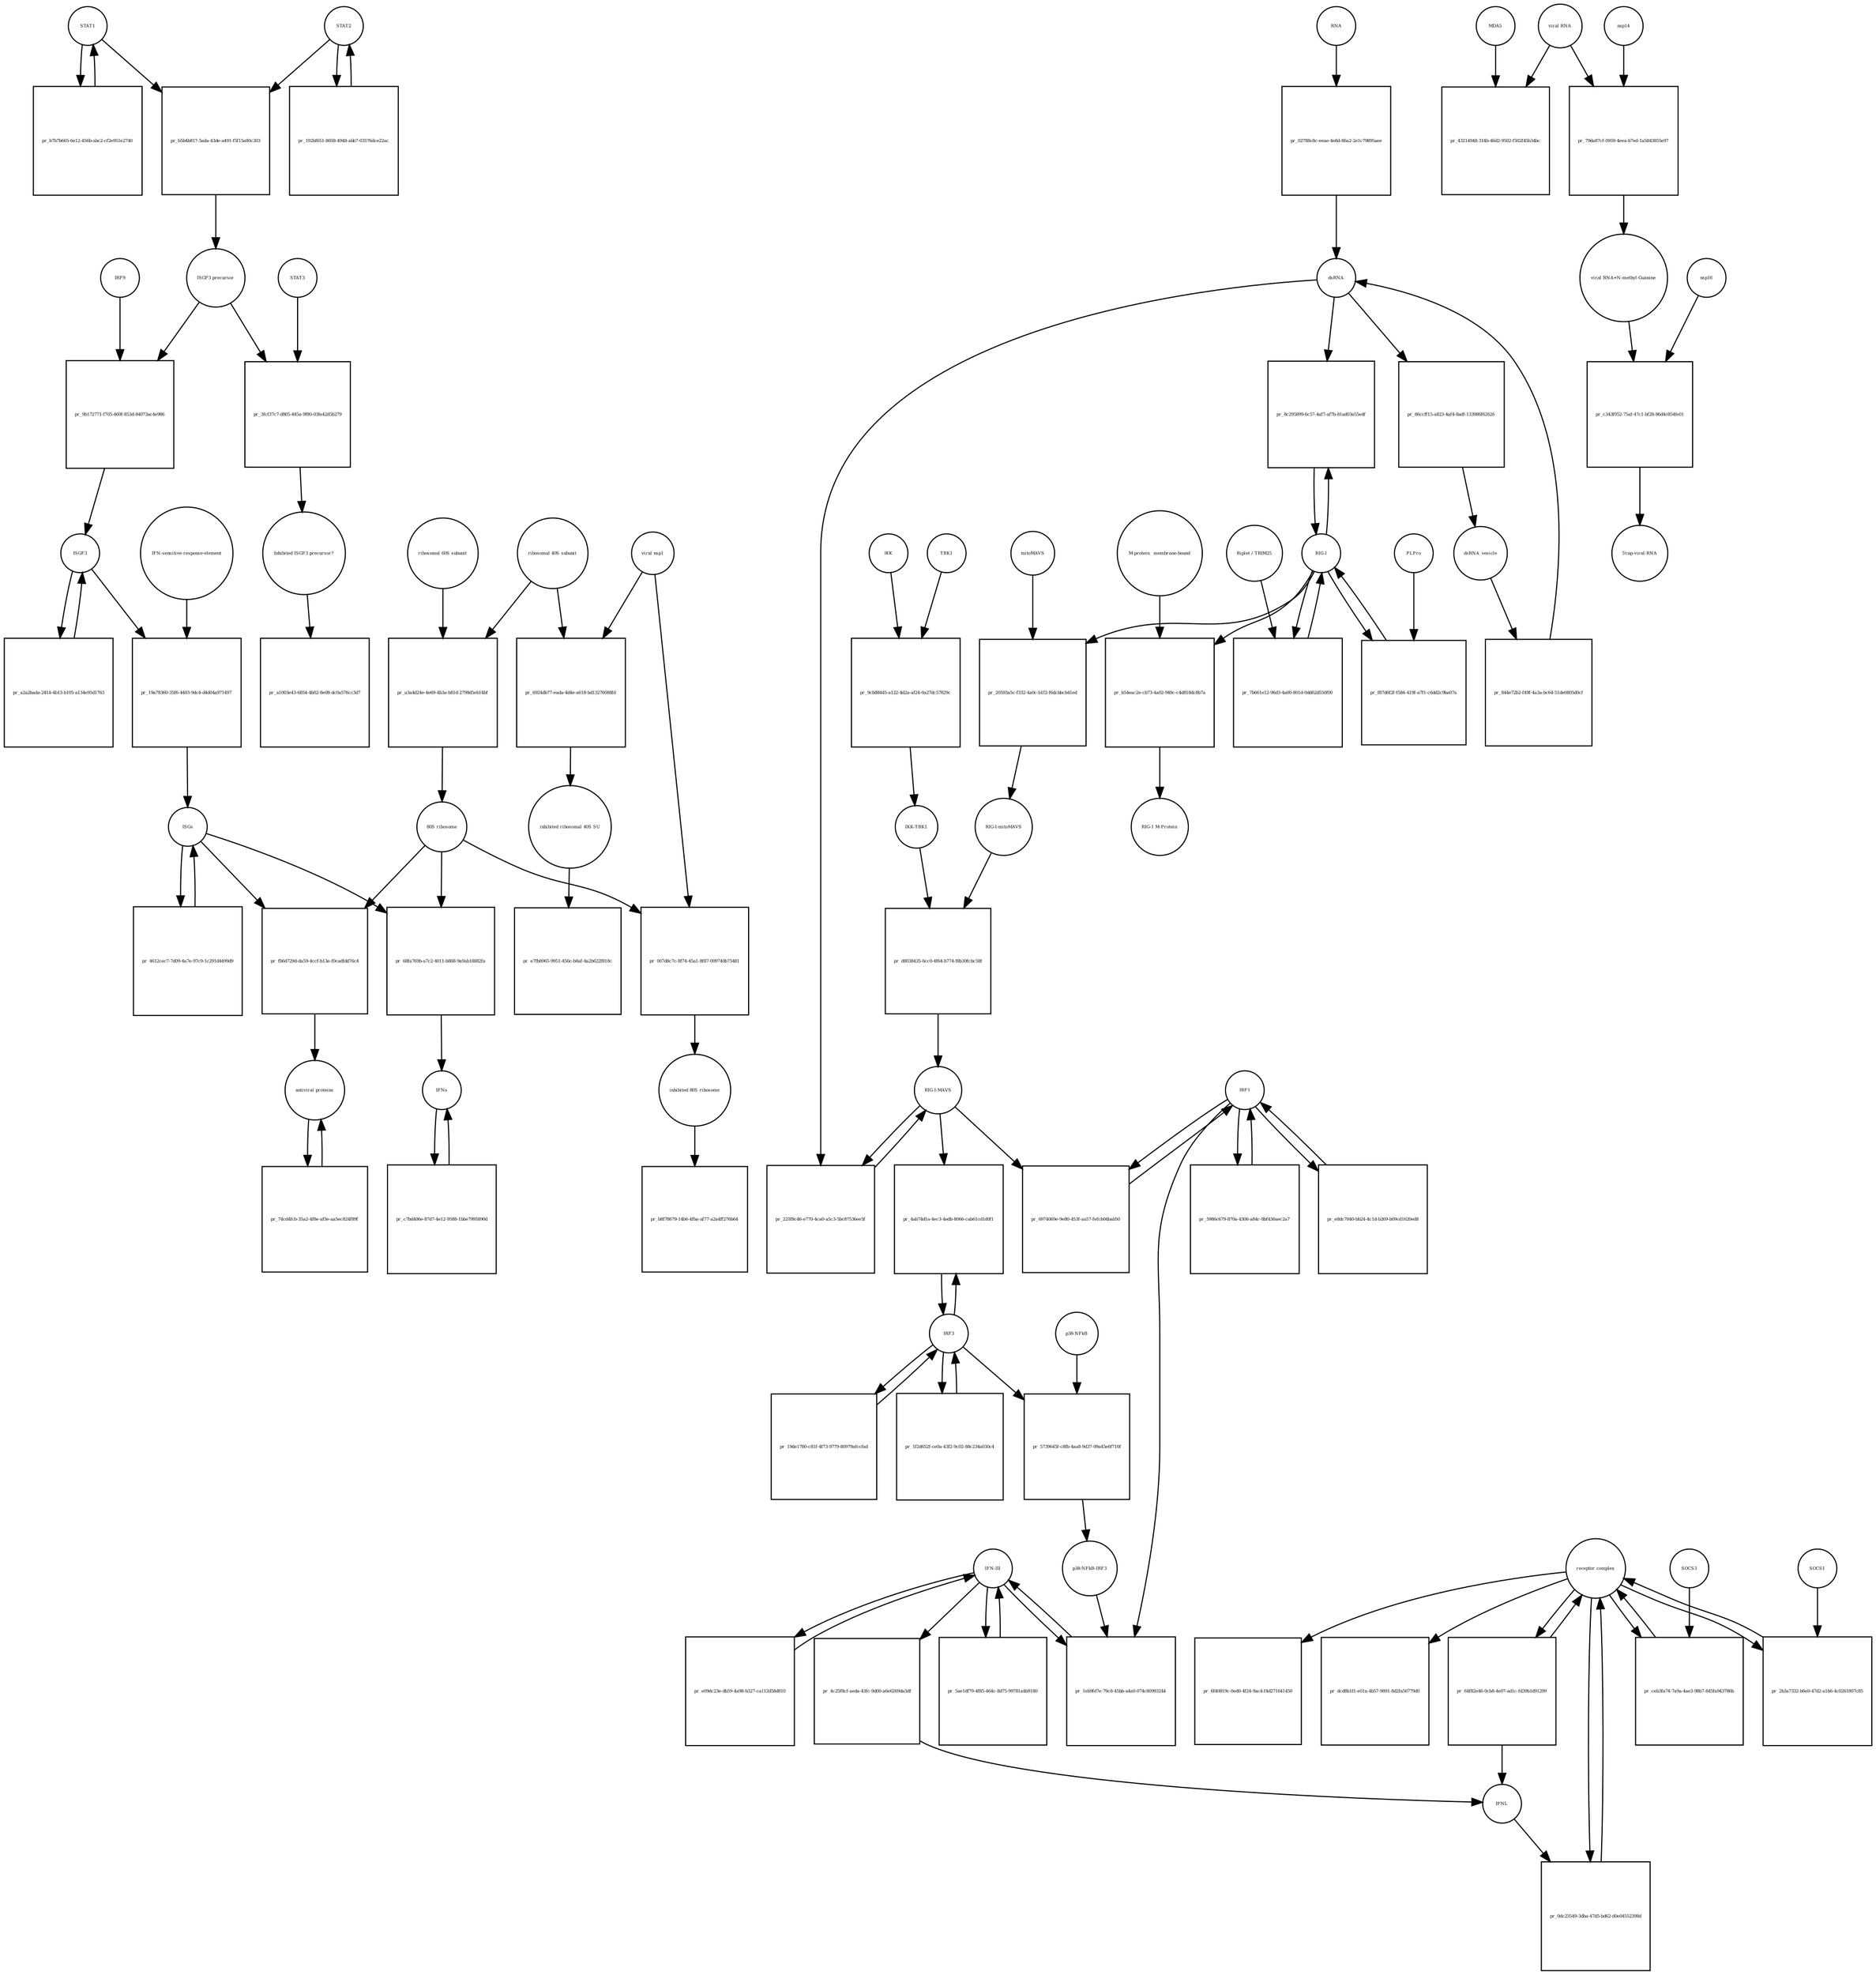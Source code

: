 strict digraph  {
STAT1 [annotation="", bipartite=0, cls=macromolecule, fontsize=4, label=STAT1, shape=circle];
"pr_b5b4b817-5ada-43de-a491-f5f15a80c303" [annotation="", bipartite=1, cls=process, fontsize=4, label="pr_b5b4b817-5ada-43de-a491-f5f15a80c303", shape=square];
STAT2 [annotation="", bipartite=0, cls=macromolecule, fontsize=4, label=STAT2, shape=circle];
"ISGF3 precursor" [annotation="", bipartite=0, cls=complex, fontsize=4, label="ISGF3 precursor", shape=circle];
"pr_9b172771-f705-460f-853d-84073ac4e986" [annotation="", bipartite=1, cls=process, fontsize=4, label="pr_9b172771-f705-460f-853d-84073ac4e986", shape=square];
IRF9 [annotation="", bipartite=0, cls=macromolecule, fontsize=4, label=IRF9, shape=circle];
ISGF3 [annotation="", bipartite=0, cls=complex, fontsize=4, label=ISGF3, shape=circle];
"pr_b7b7b665-6e12-456b-abc2-cf2e951e2740" [annotation="", bipartite=1, cls=process, fontsize=4, label="pr_b7b7b665-6e12-456b-abc2-cf2e951e2740", shape=square];
"pr_192bf651-8658-4948-abb7-03576dce22ac" [annotation="", bipartite=1, cls=process, fontsize=4, label="pr_192bf651-8658-4948-abb7-03576dce22ac", shape=square];
"receptor complex" [annotation="", bipartite=0, cls=complex, fontsize=4, label="receptor complex", shape=circle];
"pr_0dc23549-3dba-47d5-bd62-d0e04552398d" [annotation="", bipartite=1, cls=process, fontsize=4, label="pr_0dc23549-3dba-47d5-bd62-d0e04552398d", shape=square];
IFNL [annotation="", bipartite=0, cls=macromolecule, fontsize=4, label=IFNL, shape=circle];
"IFN-sensitive-response-element" [annotation="", bipartite=0, cls="nucleic acid feature", fontsize=4, label="IFN-sensitive-response-element", shape=circle];
"pr_19a78360-35f6-4403-9dc4-d4d04a971497" [annotation="", bipartite=1, cls=process, fontsize=4, label="pr_19a78360-35f6-4403-9dc4-d4d04a971497", shape=square];
ISGs [annotation="", bipartite=0, cls="nucleic acid feature", fontsize=4, label=ISGs, shape=circle];
"pr_68fa769b-a7c2-4011-b868-9a9ab18882fa" [annotation="", bipartite=1, cls=process, fontsize=4, label="pr_68fa769b-a7c2-4011-b868-9a9ab18882fa", shape=square];
IFNs [annotation="", bipartite=0, cls=macromolecule, fontsize=4, label=IFNs, shape=circle];
"80S ribosome" [annotation="", bipartite=0, cls=complex, fontsize=4, label="80S ribosome", shape=circle];
"pr_fb6d729d-da59-4ccf-b13e-f0cadfdd76c4" [annotation="", bipartite=1, cls=process, fontsize=4, label="pr_fb6d729d-da59-4ccf-b13e-f0cadfdd76c4", shape=square];
"antiviral proteins" [annotation="", bipartite=0, cls=macromolecule, fontsize=4, label="antiviral proteins", shape=circle];
"pr_a2a2bada-2414-4b13-b105-a134e95d1763" [annotation="", bipartite=1, cls=process, fontsize=4, label="pr_a2a2bada-2414-4b13-b105-a134e95d1763", shape=square];
"pr_4612cec7-7d09-4a7e-97c9-1c291d4499d9" [annotation="", bipartite=1, cls=process, fontsize=4, label="pr_4612cec7-7d09-4a7e-97c9-1c291d4499d9", shape=square];
"pr_74cd4fcb-35a2-4f8e-af3e-aa5ec824f89f" [annotation="", bipartite=1, cls=process, fontsize=4, label="pr_74cd4fcb-35a2-4f8e-af3e-aa5ec824f89f", shape=square];
"viral RNA" [annotation="", bipartite=0, cls="nucleic acid feature", fontsize=4, label="viral RNA", shape=circle];
"pr_43214948-314b-46d2-9502-f502f45b34bc" [annotation="", bipartite=1, cls=process, fontsize=4, label="pr_43214948-314b-46d2-9502-f502f45b34bc", shape=square];
MDA5 [annotation="", bipartite=0, cls=macromolecule, fontsize=4, label=MDA5, shape=circle];
"pr_79da87cf-0959-4eea-b7ed-1a5843855e97" [annotation="", bipartite=1, cls=process, fontsize=4, label="pr_79da87cf-0959-4eea-b7ed-1a5843855e97", shape=square];
"viral RNA+N-methyl-Guanine" [annotation="", bipartite=0, cls="nucleic acid feature", fontsize=4, label="viral RNA+N-methyl-Guanine", shape=circle];
nsp14 [annotation="", bipartite=0, cls=macromolecule, fontsize=4, label=nsp14, shape=circle];
"pr_c343f052-75af-47c1-bf28-86d4c854fe01" [annotation="", bipartite=1, cls=process, fontsize=4, label="pr_c343f052-75af-47c1-bf28-86d4c854fe01", shape=square];
"5'cap-viral-RNA" [annotation="", bipartite=0, cls="nucleic acid feature", fontsize=4, label="5'cap-viral-RNA", shape=circle];
nsp16 [annotation="", bipartite=0, cls=macromolecule, fontsize=4, label=nsp16, shape=circle];
IKK [annotation="", bipartite=0, cls=macromolecule, fontsize=4, label=IKK, shape=circle];
"pr_9cb88445-a122-4d2a-af24-0a27dc57829c" [annotation="", bipartite=1, cls=process, fontsize=4, label="pr_9cb88445-a122-4d2a-af24-0a27dc57829c", shape=square];
TBK1 [annotation="", bipartite=0, cls=macromolecule, fontsize=4, label=TBK1, shape=circle];
"IKK-TBK1" [annotation="", bipartite=0, cls=complex, fontsize=4, label="IKK-TBK1", shape=circle];
IRF3 [annotation="", bipartite=0, cls=macromolecule, fontsize=4, label=IRF3, shape=circle];
"pr_4ab74d1a-4ec3-4edb-8066-cab61cd1d0f1" [annotation="", bipartite=1, cls=process, fontsize=4, label="pr_4ab74d1a-4ec3-4edb-8066-cab61cd1d0f1", shape=square];
"RIG-I-MAVS" [annotation="", bipartite=0, cls=complex, fontsize=4, label="RIG-I-MAVS", shape=circle];
"pr_225f8c46-e770-4ca0-a5c3-5bc87536ee5f" [annotation="", bipartite=1, cls=process, fontsize=4, label="pr_225f8c46-e770-4ca0-a5c3-5bc87536ee5f", shape=square];
dsRNA [annotation="", bipartite=0, cls="nucleic acid feature", fontsize=4, label=dsRNA, shape=circle];
IRF1 [annotation="", bipartite=0, cls=macromolecule, fontsize=4, label=IRF1, shape=circle];
"pr_6974069e-9e80-453f-aa57-fefcb04bab50" [annotation="", bipartite=1, cls=process, fontsize=4, label="pr_6974069e-9e80-453f-aa57-fefcb04bab50", shape=square];
"IFN-III" [annotation="", bipartite=0, cls=macromolecule, fontsize=4, label="IFN-III", shape=circle];
"pr_5ae1df79-4f85-464c-8d75-99781a4b9180" [annotation="", bipartite=1, cls=process, fontsize=4, label="pr_5ae1df79-4f85-464c-8d75-99781a4b9180", shape=square];
"pr_e09dc23e-db59-4a98-b327-ca112d58d810" [annotation="", bipartite=1, cls=process, fontsize=4, label="pr_e09dc23e-db59-4a98-b327-ca112d58d810", shape=square];
"pr_1eb9fd7e-79c8-45bb-a4a0-074c80993244" [annotation="", bipartite=1, cls=process, fontsize=4, label="pr_1eb9fd7e-79c8-45bb-a4a0-074c80993244", shape=square];
"p38-NFkB-IRF3" [annotation="", bipartite=0, cls=complex, fontsize=4, label="p38-NFkB-IRF3", shape=circle];
"pr_4c25f8cf-aeda-43fc-9d00-a6e6269da3df" [annotation="", bipartite=1, cls=process, fontsize=4, label="pr_4c25f8cf-aeda-43fc-9d00-a6e6269da3df", shape=square];
"RIG-I" [annotation="", bipartite=0, cls=macromolecule, fontsize=4, label="RIG-I", shape=circle];
"pr_8c295899-6c57-4af7-af7b-81ad03e55e4f" [annotation="", bipartite=1, cls=process, fontsize=4, label="pr_8c295899-6c57-4af7-af7b-81ad03e55e4f", shape=square];
"RIG-I-mitoMAVS" [annotation="", bipartite=0, cls=complex, fontsize=4, label="RIG-I-mitoMAVS", shape=circle];
"pr_d8038435-6cc0-4f64-b774-f8b30fcbc58f" [annotation="", bipartite=1, cls=process, fontsize=4, label="pr_d8038435-6cc0-4f64-b774-f8b30fcbc58f", shape=square];
"p38-NFkB" [annotation="", bipartite=0, cls=complex, fontsize=4, label="p38-NFkB", shape=circle];
"pr_5739645f-c8fb-4aa8-9d37-09a45e6f710f" [annotation="", bipartite=1, cls=process, fontsize=4, label="pr_5739645f-c8fb-4aa8-9d37-09a45e6f710f", shape=square];
"pr_86ccff15-a823-4af4-8adf-133986f62626" [annotation="", bipartite=1, cls=process, fontsize=4, label="pr_86ccff15-a823-4af4-8adf-133986f62626", shape=square];
dsRNA_vesicle [annotation="", bipartite=0, cls="nucleic acid feature", fontsize=4, label=dsRNA_vesicle, shape=circle];
"pr_844e72b2-f49f-4a3a-bc64-51de0805d0cf" [annotation="", bipartite=1, cls=process, fontsize=4, label="pr_844e72b2-f49f-4a3a-bc64-51de0805d0cf", shape=square];
"pr_19de1780-c81f-4f73-9779-80979afccfad" [annotation="", bipartite=1, cls=process, fontsize=4, label="pr_19de1780-c81f-4f73-9779-80979afccfad", shape=square];
"pr_1f2d652f-ce0a-43f2-9c02-88c234a030c4" [annotation="", bipartite=1, cls=process, fontsize=4, label="pr_1f2d652f-ce0a-43f2-9c02-88c234a030c4", shape=square];
"pr_5986c679-870a-4306-a84c-8bf436aec2a7" [annotation="", bipartite=1, cls=process, fontsize=4, label="pr_5986c679-870a-4306-a84c-8bf436aec2a7", shape=square];
"pr_e8dc7040-bb24-4c1d-b269-b09cd1620ed8" [annotation="", bipartite=1, cls=process, fontsize=4, label="pr_e8dc7040-bb24-4c1d-b269-b09cd1620ed8", shape=square];
RNA [annotation="", bipartite=0, cls="nucleic acid feature", fontsize=4, label=RNA, shape=circle];
"pr_02788c8c-eeae-4e8d-86a2-2e1c79895aee" [annotation="", bipartite=1, cls=process, fontsize=4, label="pr_02788c8c-eeae-4e8d-86a2-2e1c79895aee", shape=square];
"ribosomal 60S subunit" [annotation="", bipartite=0, cls=complex, fontsize=4, label="ribosomal 60S subunit", shape=circle];
"pr_a3a4d24e-4e69-4b3a-b81d-2798d5eb14bf" [annotation="", bipartite=1, cls=process, fontsize=4, label="pr_a3a4d24e-4e69-4b3a-b81d-2798d5eb14bf", shape=square];
"ribosomal 40S subunit" [annotation="", bipartite=0, cls=complex, fontsize=4, label="ribosomal 40S subunit", shape=circle];
"pr_6924db77-eada-4d4e-a618-bd13276088fd" [annotation="", bipartite=1, cls=process, fontsize=4, label="pr_6924db77-eada-4d4e-a618-bd13276088fd", shape=square];
"viral nsp1" [annotation="", bipartite=0, cls=macromolecule, fontsize=4, label="viral nsp1", shape=circle];
"inhibited ribosomal 40S SU" [annotation="urn_miriam_doi_10.1101%2F2020.05.18.102467", bipartite=0, cls=complex, fontsize=4, label="inhibited ribosomal 40S SU", shape=circle];
"pr_007d8c7c-8f74-45a1-8f87-009740b75481" [annotation="", bipartite=1, cls=process, fontsize=4, label="pr_007d8c7c-8f74-45a1-8f87-009740b75481", shape=square];
"inhibited 80S ribosome" [annotation="", bipartite=0, cls=complex, fontsize=4, label="inhibited 80S ribosome", shape=circle];
"pr_3fcf37c7-d805-445a-9f80-03fe42d5b279" [annotation="", bipartite=1, cls=process, fontsize=4, label="pr_3fcf37c7-d805-445a-9f80-03fe42d5b279", shape=square];
STAT3 [annotation="", bipartite=0, cls=macromolecule, fontsize=4, label=STAT3, shape=circle];
"Inhibited ISGF3 precursor?" [annotation="", bipartite=0, cls=complex, fontsize=4, label="Inhibited ISGF3 precursor?", shape=circle];
"pr_c7bd406e-87d7-4e12-9588-1bbe7995890d" [annotation="", bipartite=1, cls=process, fontsize=4, label="pr_c7bd406e-87d7-4e12-9588-1bbe7995890d", shape=square];
"pr_ceb3fa74-7a9a-4ae3-98b7-845fa943786b" [annotation="", bipartite=1, cls=process, fontsize=4, label="pr_ceb3fa74-7a9a-4ae3-98b7-845fa943786b", shape=square];
SOCS3 [annotation="", bipartite=0, cls=macromolecule, fontsize=4, label=SOCS3, shape=circle];
"pr_2b3a7332-b6e0-47d2-a1b6-4c0261807c85" [annotation="", bipartite=1, cls=process, fontsize=4, label="pr_2b3a7332-b6e0-47d2-a1b6-4c0261807c85", shape=square];
SOCS1 [annotation="", bipartite=0, cls=macromolecule, fontsize=4, label=SOCS1, shape=circle];
"pr_a1003e43-6854-4b02-8e08-dc0a576cc3d7" [annotation="", bipartite=1, cls=process, fontsize=4, label="pr_a1003e43-6854-4b02-8e08-dc0a576cc3d7", shape=square];
"pr_6f40819c-0ed0-4f24-9ac4-f4d271641450" [annotation="", bipartite=1, cls=process, fontsize=4, label="pr_6f40819c-0ed0-4f24-9ac4-f4d271641450", shape=square];
"pr_dcd8b1f1-e01a-4b57-9891-8d2fa56779d0" [annotation="", bipartite=1, cls=process, fontsize=4, label="pr_dcd8b1f1-e01a-4b57-9891-8d2fa56779d0", shape=square];
"pr_b8f78679-14b6-4fba-af77-a2a4ff276b64" [annotation="", bipartite=1, cls=process, fontsize=4, label="pr_b8f78679-14b6-4fba-af77-a2a4ff276b64", shape=square];
"pr_e7fb8965-9951-456c-b8af-4a2b622f818c" [annotation="", bipartite=1, cls=process, fontsize=4, label="pr_e7fb8965-9951-456c-b8af-4a2b622f818c", shape=square];
"pr_64f82e46-0cb8-4e07-ad1c-fd39b1d91299" [annotation="", bipartite=1, cls=process, fontsize=4, label="pr_64f82e46-0cb8-4e07-ad1c-fd39b1d91299", shape=square];
"M-protein_ membrane-bound" [annotation="", bipartite=0, cls=macromolecule, fontsize=4, label="M-protein_ membrane-bound", shape=circle];
"pr_b54eac2e-cb73-4a02-949c-c4d818dc8b7a" [annotation="", bipartite=1, cls=process, fontsize=4, label="pr_b54eac2e-cb73-4a02-949c-c4d818dc8b7a", shape=square];
"RIG-1 M-Protein" [annotation="", bipartite=0, cls=complex, fontsize=4, label="RIG-1 M-Protein", shape=circle];
"pr_20593a5c-f332-4a0c-b1f2-f6dcbbcb41ed" [annotation="", bipartite=1, cls=process, fontsize=4, label="pr_20593a5c-f332-4a0c-b1f2-f6dcbbcb41ed", shape=square];
mitoMAVS [annotation="", bipartite=0, cls=macromolecule, fontsize=4, label=mitoMAVS, shape=circle];
"pr_7b661e12-96d3-4a00-801d-0dd62d550f00" [annotation="", bipartite=1, cls=process, fontsize=4, label="pr_7b661e12-96d3-4a00-801d-0dd62d550f00", shape=square];
"Riplet / TRIM25" [annotation="", bipartite=0, cls=macromolecule, fontsize=4, label="Riplet / TRIM25", shape=circle];
"pr_f87d6f2f-f584-419f-a7f1-c6dd2c9ba07a" [annotation="", bipartite=1, cls=process, fontsize=4, label="pr_f87d6f2f-f584-419f-a7f1-c6dd2c9ba07a", shape=square];
PLPro [annotation="", bipartite=0, cls=macromolecule, fontsize=4, label=PLPro, shape=circle];
STAT1 -> "pr_b5b4b817-5ada-43de-a491-f5f15a80c303"  [annotation="", interaction_type=consumption];
STAT1 -> "pr_b7b7b665-6e12-456b-abc2-cf2e951e2740"  [annotation="", interaction_type=consumption];
"pr_b5b4b817-5ada-43de-a491-f5f15a80c303" -> "ISGF3 precursor"  [annotation="", interaction_type=production];
STAT2 -> "pr_b5b4b817-5ada-43de-a491-f5f15a80c303"  [annotation="", interaction_type=consumption];
STAT2 -> "pr_192bf651-8658-4948-abb7-03576dce22ac"  [annotation="", interaction_type=consumption];
"ISGF3 precursor" -> "pr_9b172771-f705-460f-853d-84073ac4e986"  [annotation="", interaction_type=consumption];
"ISGF3 precursor" -> "pr_3fcf37c7-d805-445a-9f80-03fe42d5b279"  [annotation="", interaction_type=consumption];
"pr_9b172771-f705-460f-853d-84073ac4e986" -> ISGF3  [annotation="", interaction_type=production];
IRF9 -> "pr_9b172771-f705-460f-853d-84073ac4e986"  [annotation="", interaction_type=consumption];
ISGF3 -> "pr_19a78360-35f6-4403-9dc4-d4d04a971497"  [annotation="", interaction_type="necessary stimulation"];
ISGF3 -> "pr_a2a2bada-2414-4b13-b105-a134e95d1763"  [annotation="", interaction_type=consumption];
"pr_b7b7b665-6e12-456b-abc2-cf2e951e2740" -> STAT1  [annotation="", interaction_type=production];
"pr_192bf651-8658-4948-abb7-03576dce22ac" -> STAT2  [annotation="", interaction_type=production];
"receptor complex" -> "pr_0dc23549-3dba-47d5-bd62-d0e04552398d"  [annotation="", interaction_type=consumption];
"receptor complex" -> "pr_ceb3fa74-7a9a-4ae3-98b7-845fa943786b"  [annotation="", interaction_type=consumption];
"receptor complex" -> "pr_2b3a7332-b6e0-47d2-a1b6-4c0261807c85"  [annotation="", interaction_type=consumption];
"receptor complex" -> "pr_6f40819c-0ed0-4f24-9ac4-f4d271641450"  [annotation="", interaction_type=consumption];
"receptor complex" -> "pr_dcd8b1f1-e01a-4b57-9891-8d2fa56779d0"  [annotation="", interaction_type=consumption];
"receptor complex" -> "pr_64f82e46-0cb8-4e07-ad1c-fd39b1d91299"  [annotation="", interaction_type=consumption];
"pr_0dc23549-3dba-47d5-bd62-d0e04552398d" -> "receptor complex"  [annotation="", interaction_type=production];
IFNL -> "pr_0dc23549-3dba-47d5-bd62-d0e04552398d"  [annotation="", interaction_type=stimulation];
"IFN-sensitive-response-element" -> "pr_19a78360-35f6-4403-9dc4-d4d04a971497"  [annotation="", interaction_type=consumption];
"pr_19a78360-35f6-4403-9dc4-d4d04a971497" -> ISGs  [annotation="", interaction_type=production];
ISGs -> "pr_68fa769b-a7c2-4011-b868-9a9ab18882fa"  [annotation="", interaction_type=consumption];
ISGs -> "pr_fb6d729d-da59-4ccf-b13e-f0cadfdd76c4"  [annotation="", interaction_type=consumption];
ISGs -> "pr_4612cec7-7d09-4a7e-97c9-1c291d4499d9"  [annotation="", interaction_type=consumption];
"pr_68fa769b-a7c2-4011-b868-9a9ab18882fa" -> IFNs  [annotation="", interaction_type=production];
IFNs -> "pr_c7bd406e-87d7-4e12-9588-1bbe7995890d"  [annotation="", interaction_type=consumption];
"80S ribosome" -> "pr_68fa769b-a7c2-4011-b868-9a9ab18882fa"  [annotation="", interaction_type=catalysis];
"80S ribosome" -> "pr_fb6d729d-da59-4ccf-b13e-f0cadfdd76c4"  [annotation="", interaction_type=catalysis];
"80S ribosome" -> "pr_007d8c7c-8f74-45a1-8f87-009740b75481"  [annotation="", interaction_type=consumption];
"pr_fb6d729d-da59-4ccf-b13e-f0cadfdd76c4" -> "antiviral proteins"  [annotation="", interaction_type=production];
"antiviral proteins" -> "pr_74cd4fcb-35a2-4f8e-af3e-aa5ec824f89f"  [annotation="", interaction_type=consumption];
"pr_a2a2bada-2414-4b13-b105-a134e95d1763" -> ISGF3  [annotation="", interaction_type=production];
"pr_4612cec7-7d09-4a7e-97c9-1c291d4499d9" -> ISGs  [annotation="", interaction_type=production];
"pr_74cd4fcb-35a2-4f8e-af3e-aa5ec824f89f" -> "antiviral proteins"  [annotation="", interaction_type=production];
"viral RNA" -> "pr_43214948-314b-46d2-9502-f502f45b34bc"  [annotation="", interaction_type=consumption];
"viral RNA" -> "pr_79da87cf-0959-4eea-b7ed-1a5843855e97"  [annotation="", interaction_type=consumption];
MDA5 -> "pr_43214948-314b-46d2-9502-f502f45b34bc"  [annotation="urn_miriam_doi_10.1016%2Fj.chom.2020.05.008", interaction_type=catalysis];
"pr_79da87cf-0959-4eea-b7ed-1a5843855e97" -> "viral RNA+N-methyl-Guanine"  [annotation="", interaction_type=production];
"viral RNA+N-methyl-Guanine" -> "pr_c343f052-75af-47c1-bf28-86d4c854fe01"  [annotation="", interaction_type=consumption];
nsp14 -> "pr_79da87cf-0959-4eea-b7ed-1a5843855e97"  [annotation="", interaction_type=catalysis];
"pr_c343f052-75af-47c1-bf28-86d4c854fe01" -> "5'cap-viral-RNA"  [annotation="", interaction_type=production];
nsp16 -> "pr_c343f052-75af-47c1-bf28-86d4c854fe01"  [annotation="urn_miriam_doi_10.1016%2Fj.chom.2020.05.008", interaction_type=catalysis];
IKK -> "pr_9cb88445-a122-4d2a-af24-0a27dc57829c"  [annotation="", interaction_type=consumption];
"pr_9cb88445-a122-4d2a-af24-0a27dc57829c" -> "IKK-TBK1"  [annotation="", interaction_type=production];
TBK1 -> "pr_9cb88445-a122-4d2a-af24-0a27dc57829c"  [annotation="", interaction_type=consumption];
"IKK-TBK1" -> "pr_d8038435-6cc0-4f64-b774-f8b30fcbc58f"  [annotation="", interaction_type=consumption];
IRF3 -> "pr_4ab74d1a-4ec3-4edb-8066-cab61cd1d0f1"  [annotation="", interaction_type=consumption];
IRF3 -> "pr_5739645f-c8fb-4aa8-9d37-09a45e6f710f"  [annotation="", interaction_type=consumption];
IRF3 -> "pr_19de1780-c81f-4f73-9779-80979afccfad"  [annotation="", interaction_type=consumption];
IRF3 -> "pr_1f2d652f-ce0a-43f2-9c02-88c234a030c4"  [annotation="", interaction_type=consumption];
"pr_4ab74d1a-4ec3-4edb-8066-cab61cd1d0f1" -> IRF3  [annotation="", interaction_type=production];
"RIG-I-MAVS" -> "pr_4ab74d1a-4ec3-4edb-8066-cab61cd1d0f1"  [annotation="", interaction_type=stimulation];
"RIG-I-MAVS" -> "pr_225f8c46-e770-4ca0-a5c3-5bc87536ee5f"  [annotation="", interaction_type=consumption];
"RIG-I-MAVS" -> "pr_6974069e-9e80-453f-aa57-fefcb04bab50"  [annotation="", interaction_type=catalysis];
"pr_225f8c46-e770-4ca0-a5c3-5bc87536ee5f" -> "RIG-I-MAVS"  [annotation="", interaction_type=production];
dsRNA -> "pr_225f8c46-e770-4ca0-a5c3-5bc87536ee5f"  [annotation="", interaction_type="necessary stimulation"];
dsRNA -> "pr_8c295899-6c57-4af7-af7b-81ad03e55e4f"  [annotation="", interaction_type="necessary stimulation"];
dsRNA -> "pr_86ccff15-a823-4af4-8adf-133986f62626"  [annotation="", interaction_type=consumption];
IRF1 -> "pr_6974069e-9e80-453f-aa57-fefcb04bab50"  [annotation="", interaction_type=consumption];
IRF1 -> "pr_1eb9fd7e-79c8-45bb-a4a0-074c80993244"  [annotation="", interaction_type=stimulation];
IRF1 -> "pr_5986c679-870a-4306-a84c-8bf436aec2a7"  [annotation="", interaction_type=consumption];
IRF1 -> "pr_e8dc7040-bb24-4c1d-b269-b09cd1620ed8"  [annotation="", interaction_type=consumption];
"pr_6974069e-9e80-453f-aa57-fefcb04bab50" -> IRF1  [annotation="", interaction_type=production];
"IFN-III" -> "pr_5ae1df79-4f85-464c-8d75-99781a4b9180"  [annotation="", interaction_type=consumption];
"IFN-III" -> "pr_e09dc23e-db59-4a98-b327-ca112d58d810"  [annotation="", interaction_type=consumption];
"IFN-III" -> "pr_1eb9fd7e-79c8-45bb-a4a0-074c80993244"  [annotation="", interaction_type=consumption];
"IFN-III" -> "pr_4c25f8cf-aeda-43fc-9d00-a6e6269da3df"  [annotation="", interaction_type=consumption];
"pr_5ae1df79-4f85-464c-8d75-99781a4b9180" -> "IFN-III"  [annotation="", interaction_type=production];
"pr_e09dc23e-db59-4a98-b327-ca112d58d810" -> "IFN-III"  [annotation="", interaction_type=production];
"pr_1eb9fd7e-79c8-45bb-a4a0-074c80993244" -> "IFN-III"  [annotation="", interaction_type=production];
"p38-NFkB-IRF3" -> "pr_1eb9fd7e-79c8-45bb-a4a0-074c80993244"  [annotation="", interaction_type=stimulation];
"pr_4c25f8cf-aeda-43fc-9d00-a6e6269da3df" -> IFNL  [annotation="", interaction_type=production];
"RIG-I" -> "pr_8c295899-6c57-4af7-af7b-81ad03e55e4f"  [annotation="", interaction_type=consumption];
"RIG-I" -> "pr_b54eac2e-cb73-4a02-949c-c4d818dc8b7a"  [annotation="", interaction_type=consumption];
"RIG-I" -> "pr_20593a5c-f332-4a0c-b1f2-f6dcbbcb41ed"  [annotation="", interaction_type=consumption];
"RIG-I" -> "pr_7b661e12-96d3-4a00-801d-0dd62d550f00"  [annotation="", interaction_type=consumption];
"RIG-I" -> "pr_f87d6f2f-f584-419f-a7f1-c6dd2c9ba07a"  [annotation="", interaction_type=consumption];
"pr_8c295899-6c57-4af7-af7b-81ad03e55e4f" -> "RIG-I"  [annotation="", interaction_type=production];
"RIG-I-mitoMAVS" -> "pr_d8038435-6cc0-4f64-b774-f8b30fcbc58f"  [annotation="", interaction_type=consumption];
"pr_d8038435-6cc0-4f64-b774-f8b30fcbc58f" -> "RIG-I-MAVS"  [annotation="", interaction_type=production];
"p38-NFkB" -> "pr_5739645f-c8fb-4aa8-9d37-09a45e6f710f"  [annotation="", interaction_type=consumption];
"pr_5739645f-c8fb-4aa8-9d37-09a45e6f710f" -> "p38-NFkB-IRF3"  [annotation="", interaction_type=production];
"pr_86ccff15-a823-4af4-8adf-133986f62626" -> dsRNA_vesicle  [annotation="", interaction_type=production];
dsRNA_vesicle -> "pr_844e72b2-f49f-4a3a-bc64-51de0805d0cf"  [annotation="", interaction_type=consumption];
"pr_844e72b2-f49f-4a3a-bc64-51de0805d0cf" -> dsRNA  [annotation="", interaction_type=production];
"pr_19de1780-c81f-4f73-9779-80979afccfad" -> IRF3  [annotation="", interaction_type=production];
"pr_1f2d652f-ce0a-43f2-9c02-88c234a030c4" -> IRF3  [annotation="", interaction_type=production];
"pr_5986c679-870a-4306-a84c-8bf436aec2a7" -> IRF1  [annotation="", interaction_type=production];
"pr_e8dc7040-bb24-4c1d-b269-b09cd1620ed8" -> IRF1  [annotation="", interaction_type=production];
RNA -> "pr_02788c8c-eeae-4e8d-86a2-2e1c79895aee"  [annotation="", interaction_type=consumption];
"pr_02788c8c-eeae-4e8d-86a2-2e1c79895aee" -> dsRNA  [annotation="", interaction_type=production];
"ribosomal 60S subunit" -> "pr_a3a4d24e-4e69-4b3a-b81d-2798d5eb14bf"  [annotation="", interaction_type=consumption];
"pr_a3a4d24e-4e69-4b3a-b81d-2798d5eb14bf" -> "80S ribosome"  [annotation="", interaction_type=production];
"ribosomal 40S subunit" -> "pr_a3a4d24e-4e69-4b3a-b81d-2798d5eb14bf"  [annotation="", interaction_type=consumption];
"ribosomal 40S subunit" -> "pr_6924db77-eada-4d4e-a618-bd13276088fd"  [annotation="", interaction_type=consumption];
"pr_6924db77-eada-4d4e-a618-bd13276088fd" -> "inhibited ribosomal 40S SU"  [annotation="", interaction_type=production];
"viral nsp1" -> "pr_6924db77-eada-4d4e-a618-bd13276088fd"  [annotation="", interaction_type=consumption];
"viral nsp1" -> "pr_007d8c7c-8f74-45a1-8f87-009740b75481"  [annotation="", interaction_type=consumption];
"inhibited ribosomal 40S SU" -> "pr_e7fb8965-9951-456c-b8af-4a2b622f818c"  [annotation="", interaction_type=consumption];
"pr_007d8c7c-8f74-45a1-8f87-009740b75481" -> "inhibited 80S ribosome"  [annotation="", interaction_type=production];
"inhibited 80S ribosome" -> "pr_b8f78679-14b6-4fba-af77-a2a4ff276b64"  [annotation="", interaction_type=consumption];
"pr_3fcf37c7-d805-445a-9f80-03fe42d5b279" -> "Inhibited ISGF3 precursor?"  [annotation="", interaction_type=production];
STAT3 -> "pr_3fcf37c7-d805-445a-9f80-03fe42d5b279"  [annotation="", interaction_type=consumption];
"Inhibited ISGF3 precursor?" -> "pr_a1003e43-6854-4b02-8e08-dc0a576cc3d7"  [annotation="", interaction_type=consumption];
"pr_c7bd406e-87d7-4e12-9588-1bbe7995890d" -> IFNs  [annotation="", interaction_type=production];
"pr_ceb3fa74-7a9a-4ae3-98b7-845fa943786b" -> "receptor complex"  [annotation="", interaction_type=production];
SOCS3 -> "pr_ceb3fa74-7a9a-4ae3-98b7-845fa943786b"  [annotation="", interaction_type=consumption];
"pr_2b3a7332-b6e0-47d2-a1b6-4c0261807c85" -> "receptor complex"  [annotation="", interaction_type=production];
SOCS1 -> "pr_2b3a7332-b6e0-47d2-a1b6-4c0261807c85"  [annotation="", interaction_type=consumption];
"pr_64f82e46-0cb8-4e07-ad1c-fd39b1d91299" -> IFNL  [annotation="", interaction_type=production];
"pr_64f82e46-0cb8-4e07-ad1c-fd39b1d91299" -> "receptor complex"  [annotation="", interaction_type=production];
"M-protein_ membrane-bound" -> "pr_b54eac2e-cb73-4a02-949c-c4d818dc8b7a"  [annotation="", interaction_type=consumption];
"pr_b54eac2e-cb73-4a02-949c-c4d818dc8b7a" -> "RIG-1 M-Protein"  [annotation="", interaction_type=production];
"pr_20593a5c-f332-4a0c-b1f2-f6dcbbcb41ed" -> "RIG-I-mitoMAVS"  [annotation="", interaction_type=production];
mitoMAVS -> "pr_20593a5c-f332-4a0c-b1f2-f6dcbbcb41ed"  [annotation="", interaction_type=consumption];
"pr_7b661e12-96d3-4a00-801d-0dd62d550f00" -> "RIG-I"  [annotation="", interaction_type=production];
"Riplet / TRIM25" -> "pr_7b661e12-96d3-4a00-801d-0dd62d550f00"  [annotation="", interaction_type=catalysis];
"pr_f87d6f2f-f584-419f-a7f1-c6dd2c9ba07a" -> "RIG-I"  [annotation="", interaction_type=production];
PLPro -> "pr_f87d6f2f-f584-419f-a7f1-c6dd2c9ba07a"  [annotation="", interaction_type=catalysis];
}
